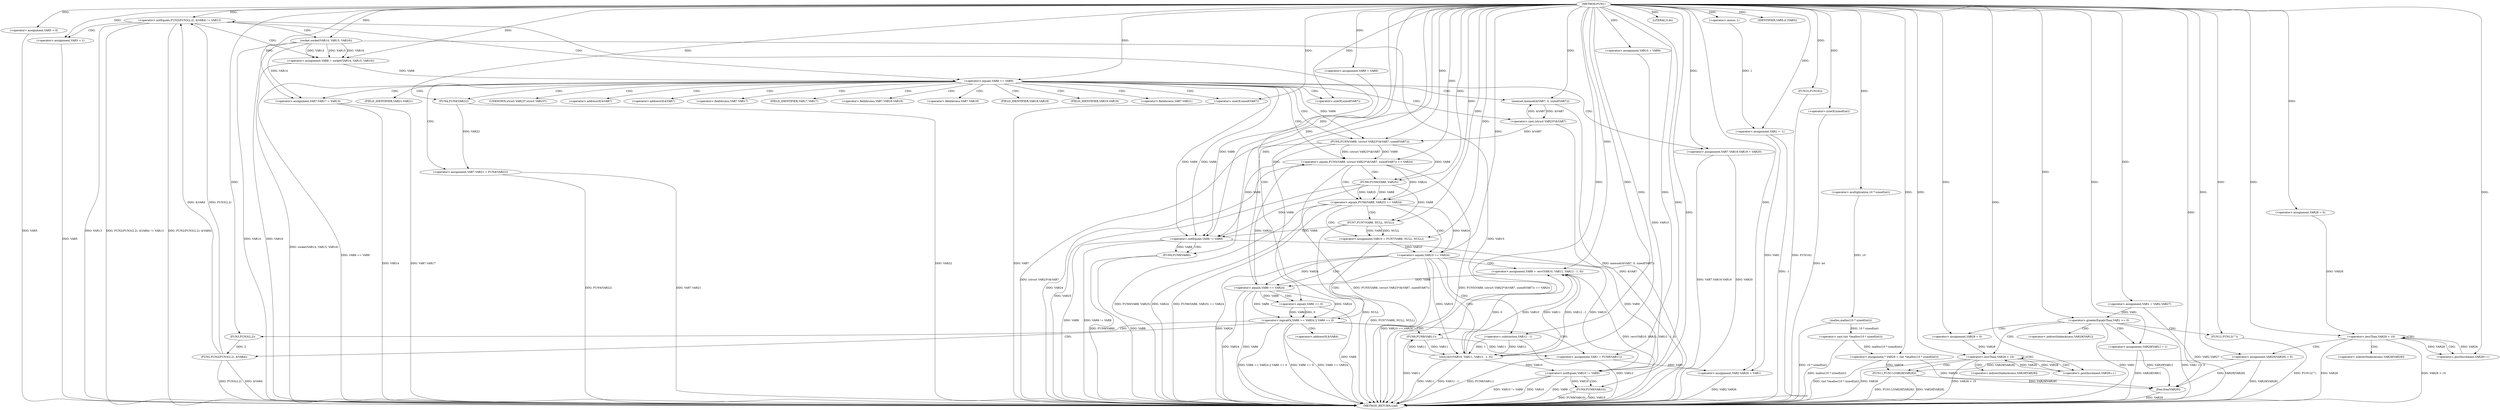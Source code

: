 digraph FUN1 {  
"1000100" [label = "(METHOD,FUN1)" ]
"1000321" [label = "(METHOD_RETURN,void)" ]
"1000104" [label = "(<operator>.assignment,VAR1 = -1)" ]
"1000106" [label = "(<operator>.minus,-1)" ]
"1000111" [label = "(<operator>.assignment,VAR5 = 0)" ]
"1000117" [label = "(<operator>.assignment,VAR8 = VAR9)" ]
"1000121" [label = "(<operator>.assignment,VAR10 = VAR9)" ]
"1000128" [label = "(<operator>.notEquals,FUN2(FUN3(2,2), &VAR4) != VAR13)" ]
"1000129" [label = "(FUN2,FUN2(FUN3(2,2), &VAR4))" ]
"1000130" [label = "(FUN3,FUN3(2,2))" ]
"1000138" [label = "(<operator>.assignment,VAR5 = 1)" ]
"1000141" [label = "(<operator>.assignment,VAR8 = socket(VAR14, VAR15, VAR16))" ]
"1000143" [label = "(socket,socket(VAR14, VAR15, VAR16))" ]
"1000148" [label = "(<operator>.equals,VAR8 == VAR9)" ]
"1000153" [label = "(memset,memset(&VAR7, 0, sizeof(VAR7)))" ]
"1000157" [label = "(<operator>.sizeOf,sizeof(VAR7))" ]
"1000159" [label = "(<operator>.assignment,VAR7.VAR17 = VAR14)" ]
"1000164" [label = "(<operator>.assignment,VAR7.VAR18.VAR19 = VAR20)" ]
"1000171" [label = "(<operator>.assignment,VAR7.VAR21 = FUN4(VAR22))" ]
"1000175" [label = "(FUN4,FUN4(VAR22))" ]
"1000178" [label = "(<operator>.equals,FUN5(VAR8, (struct VAR23*)&VAR7, sizeof(VAR7)) == VAR24)" ]
"1000179" [label = "(FUN5,FUN5(VAR8, (struct VAR23*)&VAR7, sizeof(VAR7)))" ]
"1000181" [label = "(<operator>.cast,(struct VAR23*)&VAR7)" ]
"1000185" [label = "(<operator>.sizeOf,sizeof(VAR7))" ]
"1000191" [label = "(<operator>.equals,FUN6(VAR8, VAR25) == VAR24)" ]
"1000192" [label = "(FUN6,FUN6(VAR8, VAR25))" ]
"1000198" [label = "(<operator>.assignment,VAR10 = FUN7(VAR8, NULL, NULL))" ]
"1000200" [label = "(FUN7,FUN7(VAR8, NULL, NULL))" ]
"1000205" [label = "(<operator>.equals,VAR10 == VAR24)" ]
"1000210" [label = "(<operator>.assignment,VAR6 = recv(VAR10, VAR11, VAR12 - 1, 0))" ]
"1000212" [label = "(recv,recv(VAR10, VAR11, VAR12 - 1, 0))" ]
"1000215" [label = "(<operator>.subtraction,VAR12 - 1)" ]
"1000220" [label = "(<operator>.logicalOr,VAR6 == VAR24 || VAR6 == 0)" ]
"1000221" [label = "(<operator>.equals,VAR6 == VAR24)" ]
"1000224" [label = "(<operator>.equals,VAR6 == 0)" ]
"1000229" [label = "(<operator>.assignment,VAR1 = FUN8(VAR11))" ]
"1000231" [label = "(FUN8,FUN8(VAR11))" ]
"1000233" [label = "(LITERAL,0,do)" ]
"1000235" [label = "(<operator>.notEquals,VAR8 != VAR9)" ]
"1000239" [label = "(FUN9,FUN9(VAR8))" ]
"1000242" [label = "(<operator>.notEquals,VAR10 != VAR9)" ]
"1000246" [label = "(FUN9,FUN9(VAR10))" ]
"1000249" [label = "(IDENTIFIER,VAR5,if (VAR5))" ]
"1000251" [label = "(FUN10,FUN10())" ]
"1000252" [label = "(<operator>.assignment,VAR2.VAR26 = VAR1)" ]
"1000259" [label = "(<operator>.assignment,VAR1 = VAR2.VAR27)" ]
"1000267" [label = "(<operator>.assignment,* VAR29 = (int *)malloc(10 * sizeof(int)))" ]
"1000269" [label = "(<operator>.cast,(int *)malloc(10 * sizeof(int)))" ]
"1000271" [label = "(malloc,malloc(10 * sizeof(int)))" ]
"1000272" [label = "(<operator>.multiplication,10 * sizeof(int))" ]
"1000274" [label = "(<operator>.sizeOf,sizeof(int))" ]
"1000277" [label = "(<operator>.assignment,VAR28 = 0)" ]
"1000280" [label = "(<operator>.lessThan,VAR28 < 10)" ]
"1000283" [label = "(<operator>.postIncrement,VAR28++)" ]
"1000286" [label = "(<operator>.assignment,VAR29[VAR28] = 0)" ]
"1000292" [label = "(<operator>.greaterEqualsThan,VAR1 >= 0)" ]
"1000296" [label = "(<operator>.assignment,VAR29[VAR1] = 1)" ]
"1000302" [label = "(<operator>.assignment,VAR28 = 0)" ]
"1000305" [label = "(<operator>.lessThan,VAR28 < 10)" ]
"1000308" [label = "(<operator>.postIncrement,VAR28++)" ]
"1000311" [label = "(FUN11,FUN11(VAR29[VAR28]))" ]
"1000317" [label = "(FUN12,FUN12(\"\"))" ]
"1000319" [label = "(free,free(VAR29))" ]
"1000133" [label = "(<operator>.addressOf,&VAR4)" ]
"1000154" [label = "(<operator>.addressOf,&VAR7)" ]
"1000160" [label = "(<operator>.fieldAccess,VAR7.VAR17)" ]
"1000162" [label = "(FIELD_IDENTIFIER,VAR17,VAR17)" ]
"1000165" [label = "(<operator>.fieldAccess,VAR7.VAR18.VAR19)" ]
"1000166" [label = "(<operator>.fieldAccess,VAR7.VAR18)" ]
"1000168" [label = "(FIELD_IDENTIFIER,VAR18,VAR18)" ]
"1000169" [label = "(FIELD_IDENTIFIER,VAR19,VAR19)" ]
"1000172" [label = "(<operator>.fieldAccess,VAR7.VAR21)" ]
"1000174" [label = "(FIELD_IDENTIFIER,VAR21,VAR21)" ]
"1000182" [label = "(UNKNOWN,struct VAR23*,struct VAR23*)" ]
"1000183" [label = "(<operator>.addressOf,&VAR7)" ]
"1000287" [label = "(<operator>.indirectIndexAccess,VAR29[VAR28])" ]
"1000297" [label = "(<operator>.indirectIndexAccess,VAR29[VAR1])" ]
"1000312" [label = "(<operator>.indirectIndexAccess,VAR29[VAR28])" ]
  "1000179" -> "1000321"  [ label = "DDG: (struct VAR23*)&VAR7"] 
  "1000231" -> "1000321"  [ label = "DDG: VAR11"] 
  "1000178" -> "1000321"  [ label = "DDG: FUN5(VAR8, (struct VAR23*)&VAR7, sizeof(VAR7)) == VAR24"] 
  "1000129" -> "1000321"  [ label = "DDG: FUN3(2,2)"] 
  "1000185" -> "1000321"  [ label = "DDG: VAR7"] 
  "1000171" -> "1000321"  [ label = "DDG: VAR7.VAR21"] 
  "1000178" -> "1000321"  [ label = "DDG: VAR24"] 
  "1000311" -> "1000321"  [ label = "DDG: VAR29[VAR28]"] 
  "1000224" -> "1000321"  [ label = "DDG: VAR6"] 
  "1000220" -> "1000321"  [ label = "DDG: VAR6 == VAR24"] 
  "1000251" -> "1000321"  [ label = "DDG: FUN10()"] 
  "1000192" -> "1000321"  [ label = "DDG: VAR25"] 
  "1000292" -> "1000321"  [ label = "DDG: VAR1 >= 0"] 
  "1000221" -> "1000321"  [ label = "DDG: VAR24"] 
  "1000235" -> "1000321"  [ label = "DDG: VAR8"] 
  "1000239" -> "1000321"  [ label = "DDG: FUN9(VAR8)"] 
  "1000274" -> "1000321"  [ label = "DDG: int"] 
  "1000252" -> "1000321"  [ label = "DDG: VAR2.VAR26"] 
  "1000235" -> "1000321"  [ label = "DDG: VAR8 != VAR9"] 
  "1000280" -> "1000321"  [ label = "DDG: VAR28 < 10"] 
  "1000292" -> "1000321"  [ label = "DDG: VAR1"] 
  "1000198" -> "1000321"  [ label = "DDG: FUN7(VAR8, NULL, NULL)"] 
  "1000215" -> "1000321"  [ label = "DDG: VAR12"] 
  "1000286" -> "1000321"  [ label = "DDG: VAR29[VAR28]"] 
  "1000178" -> "1000321"  [ label = "DDG: FUN5(VAR8, (struct VAR23*)&VAR7, sizeof(VAR7))"] 
  "1000239" -> "1000321"  [ label = "DDG: VAR8"] 
  "1000311" -> "1000321"  [ label = "DDG: FUN11(VAR29[VAR28])"] 
  "1000159" -> "1000321"  [ label = "DDG: VAR7.VAR17"] 
  "1000212" -> "1000321"  [ label = "DDG: VAR11"] 
  "1000305" -> "1000321"  [ label = "DDG: VAR28 < 10"] 
  "1000138" -> "1000321"  [ label = "DDG: VAR5"] 
  "1000267" -> "1000321"  [ label = "DDG: (int *)malloc(10 * sizeof(int))"] 
  "1000191" -> "1000321"  [ label = "DDG: VAR24"] 
  "1000128" -> "1000321"  [ label = "DDG: FUN2(FUN3(2,2), &VAR4)"] 
  "1000143" -> "1000321"  [ label = "DDG: VAR14"] 
  "1000191" -> "1000321"  [ label = "DDG: FUN6(VAR8, VAR25) == VAR24"] 
  "1000200" -> "1000321"  [ label = "DDG: NULL"] 
  "1000221" -> "1000321"  [ label = "DDG: VAR6"] 
  "1000305" -> "1000321"  [ label = "DDG: VAR28"] 
  "1000148" -> "1000321"  [ label = "DDG: VAR8 == VAR9"] 
  "1000175" -> "1000321"  [ label = "DDG: VAR22"] 
  "1000205" -> "1000321"  [ label = "DDG: VAR24"] 
  "1000153" -> "1000321"  [ label = "DDG: memset(&VAR7, 0, sizeof(VAR7))"] 
  "1000229" -> "1000321"  [ label = "DDG: FUN8(VAR11)"] 
  "1000129" -> "1000321"  [ label = "DDG: &VAR4"] 
  "1000111" -> "1000321"  [ label = "DDG: VAR5"] 
  "1000210" -> "1000321"  [ label = "DDG: recv(VAR10, VAR11, VAR12 - 1, 0)"] 
  "1000296" -> "1000321"  [ label = "DDG: VAR29[VAR1]"] 
  "1000128" -> "1000321"  [ label = "DDG: VAR13"] 
  "1000280" -> "1000321"  [ label = "DDG: VAR28"] 
  "1000141" -> "1000321"  [ label = "DDG: socket(VAR14, VAR15, VAR16)"] 
  "1000242" -> "1000321"  [ label = "DDG: VAR10 != VAR9"] 
  "1000143" -> "1000321"  [ label = "DDG: VAR15"] 
  "1000220" -> "1000321"  [ label = "DDG: VAR6 == VAR24 || VAR6 == 0"] 
  "1000212" -> "1000321"  [ label = "DDG: VAR12 - 1"] 
  "1000242" -> "1000321"  [ label = "DDG: VAR9"] 
  "1000164" -> "1000321"  [ label = "DDG: VAR20"] 
  "1000259" -> "1000321"  [ label = "DDG: VAR2.VAR27"] 
  "1000128" -> "1000321"  [ label = "DDG: FUN2(FUN3(2,2), &VAR4) != VAR13"] 
  "1000271" -> "1000321"  [ label = "DDG: 10 * sizeof(int)"] 
  "1000205" -> "1000321"  [ label = "DDG: VAR10 == VAR24"] 
  "1000319" -> "1000321"  [ label = "DDG: VAR29"] 
  "1000159" -> "1000321"  [ label = "DDG: VAR14"] 
  "1000246" -> "1000321"  [ label = "DDG: FUN9(VAR10)"] 
  "1000143" -> "1000321"  [ label = "DDG: VAR16"] 
  "1000269" -> "1000321"  [ label = "DDG: malloc(10 * sizeof(int))"] 
  "1000181" -> "1000321"  [ label = "DDG: &VAR7"] 
  "1000191" -> "1000321"  [ label = "DDG: FUN6(VAR8, VAR25)"] 
  "1000242" -> "1000321"  [ label = "DDG: VAR10"] 
  "1000104" -> "1000321"  [ label = "DDG: -1"] 
  "1000171" -> "1000321"  [ label = "DDG: FUN4(VAR22)"] 
  "1000246" -> "1000321"  [ label = "DDG: VAR10"] 
  "1000220" -> "1000321"  [ label = "DDG: VAR6 == 0"] 
  "1000317" -> "1000321"  [ label = "DDG: FUN12(\"\")"] 
  "1000164" -> "1000321"  [ label = "DDG: VAR7.VAR18.VAR19"] 
  "1000106" -> "1000104"  [ label = "DDG: 1"] 
  "1000100" -> "1000104"  [ label = "DDG: "] 
  "1000100" -> "1000106"  [ label = "DDG: "] 
  "1000100" -> "1000111"  [ label = "DDG: "] 
  "1000100" -> "1000117"  [ label = "DDG: "] 
  "1000100" -> "1000121"  [ label = "DDG: "] 
  "1000129" -> "1000128"  [ label = "DDG: FUN3(2,2)"] 
  "1000129" -> "1000128"  [ label = "DDG: &VAR4"] 
  "1000130" -> "1000129"  [ label = "DDG: 2"] 
  "1000100" -> "1000130"  [ label = "DDG: "] 
  "1000100" -> "1000128"  [ label = "DDG: "] 
  "1000100" -> "1000138"  [ label = "DDG: "] 
  "1000143" -> "1000141"  [ label = "DDG: VAR14"] 
  "1000143" -> "1000141"  [ label = "DDG: VAR15"] 
  "1000143" -> "1000141"  [ label = "DDG: VAR16"] 
  "1000100" -> "1000141"  [ label = "DDG: "] 
  "1000100" -> "1000143"  [ label = "DDG: "] 
  "1000141" -> "1000148"  [ label = "DDG: VAR8"] 
  "1000100" -> "1000148"  [ label = "DDG: "] 
  "1000181" -> "1000153"  [ label = "DDG: &VAR7"] 
  "1000100" -> "1000153"  [ label = "DDG: "] 
  "1000100" -> "1000157"  [ label = "DDG: "] 
  "1000143" -> "1000159"  [ label = "DDG: VAR14"] 
  "1000100" -> "1000159"  [ label = "DDG: "] 
  "1000100" -> "1000164"  [ label = "DDG: "] 
  "1000175" -> "1000171"  [ label = "DDG: VAR22"] 
  "1000100" -> "1000175"  [ label = "DDG: "] 
  "1000179" -> "1000178"  [ label = "DDG: VAR8"] 
  "1000179" -> "1000178"  [ label = "DDG: (struct VAR23*)&VAR7"] 
  "1000148" -> "1000179"  [ label = "DDG: VAR8"] 
  "1000100" -> "1000179"  [ label = "DDG: "] 
  "1000181" -> "1000179"  [ label = "DDG: &VAR7"] 
  "1000153" -> "1000181"  [ label = "DDG: &VAR7"] 
  "1000100" -> "1000185"  [ label = "DDG: "] 
  "1000221" -> "1000178"  [ label = "DDG: VAR24"] 
  "1000100" -> "1000178"  [ label = "DDG: "] 
  "1000192" -> "1000191"  [ label = "DDG: VAR8"] 
  "1000192" -> "1000191"  [ label = "DDG: VAR25"] 
  "1000179" -> "1000192"  [ label = "DDG: VAR8"] 
  "1000100" -> "1000192"  [ label = "DDG: "] 
  "1000178" -> "1000191"  [ label = "DDG: VAR24"] 
  "1000100" -> "1000191"  [ label = "DDG: "] 
  "1000200" -> "1000198"  [ label = "DDG: VAR8"] 
  "1000200" -> "1000198"  [ label = "DDG: NULL"] 
  "1000100" -> "1000198"  [ label = "DDG: "] 
  "1000192" -> "1000200"  [ label = "DDG: VAR8"] 
  "1000100" -> "1000200"  [ label = "DDG: "] 
  "1000198" -> "1000205"  [ label = "DDG: VAR10"] 
  "1000100" -> "1000205"  [ label = "DDG: "] 
  "1000191" -> "1000205"  [ label = "DDG: VAR24"] 
  "1000212" -> "1000210"  [ label = "DDG: VAR10"] 
  "1000212" -> "1000210"  [ label = "DDG: VAR11"] 
  "1000212" -> "1000210"  [ label = "DDG: VAR12 - 1"] 
  "1000212" -> "1000210"  [ label = "DDG: 0"] 
  "1000100" -> "1000210"  [ label = "DDG: "] 
  "1000205" -> "1000212"  [ label = "DDG: VAR10"] 
  "1000100" -> "1000212"  [ label = "DDG: "] 
  "1000231" -> "1000212"  [ label = "DDG: VAR11"] 
  "1000215" -> "1000212"  [ label = "DDG: VAR12"] 
  "1000215" -> "1000212"  [ label = "DDG: 1"] 
  "1000100" -> "1000215"  [ label = "DDG: "] 
  "1000221" -> "1000220"  [ label = "DDG: VAR6"] 
  "1000221" -> "1000220"  [ label = "DDG: VAR24"] 
  "1000210" -> "1000221"  [ label = "DDG: VAR6"] 
  "1000100" -> "1000221"  [ label = "DDG: "] 
  "1000205" -> "1000221"  [ label = "DDG: VAR24"] 
  "1000224" -> "1000220"  [ label = "DDG: VAR6"] 
  "1000224" -> "1000220"  [ label = "DDG: 0"] 
  "1000221" -> "1000224"  [ label = "DDG: VAR6"] 
  "1000100" -> "1000224"  [ label = "DDG: "] 
  "1000231" -> "1000229"  [ label = "DDG: VAR11"] 
  "1000100" -> "1000229"  [ label = "DDG: "] 
  "1000212" -> "1000231"  [ label = "DDG: VAR11"] 
  "1000100" -> "1000231"  [ label = "DDG: "] 
  "1000100" -> "1000233"  [ label = "DDG: "] 
  "1000200" -> "1000235"  [ label = "DDG: VAR8"] 
  "1000179" -> "1000235"  [ label = "DDG: VAR8"] 
  "1000148" -> "1000235"  [ label = "DDG: VAR8"] 
  "1000117" -> "1000235"  [ label = "DDG: VAR8"] 
  "1000192" -> "1000235"  [ label = "DDG: VAR8"] 
  "1000100" -> "1000235"  [ label = "DDG: "] 
  "1000148" -> "1000235"  [ label = "DDG: VAR9"] 
  "1000235" -> "1000239"  [ label = "DDG: VAR8"] 
  "1000100" -> "1000239"  [ label = "DDG: "] 
  "1000205" -> "1000242"  [ label = "DDG: VAR10"] 
  "1000212" -> "1000242"  [ label = "DDG: VAR10"] 
  "1000121" -> "1000242"  [ label = "DDG: VAR10"] 
  "1000100" -> "1000242"  [ label = "DDG: "] 
  "1000235" -> "1000242"  [ label = "DDG: VAR9"] 
  "1000242" -> "1000246"  [ label = "DDG: VAR10"] 
  "1000100" -> "1000246"  [ label = "DDG: "] 
  "1000100" -> "1000249"  [ label = "DDG: "] 
  "1000100" -> "1000251"  [ label = "DDG: "] 
  "1000104" -> "1000252"  [ label = "DDG: VAR1"] 
  "1000229" -> "1000252"  [ label = "DDG: VAR1"] 
  "1000100" -> "1000252"  [ label = "DDG: "] 
  "1000100" -> "1000259"  [ label = "DDG: "] 
  "1000269" -> "1000267"  [ label = "DDG: malloc(10 * sizeof(int))"] 
  "1000100" -> "1000267"  [ label = "DDG: "] 
  "1000271" -> "1000269"  [ label = "DDG: 10 * sizeof(int)"] 
  "1000272" -> "1000271"  [ label = "DDG: 10"] 
  "1000100" -> "1000272"  [ label = "DDG: "] 
  "1000100" -> "1000274"  [ label = "DDG: "] 
  "1000100" -> "1000277"  [ label = "DDG: "] 
  "1000283" -> "1000280"  [ label = "DDG: VAR28"] 
  "1000277" -> "1000280"  [ label = "DDG: VAR28"] 
  "1000100" -> "1000280"  [ label = "DDG: "] 
  "1000280" -> "1000283"  [ label = "DDG: VAR28"] 
  "1000100" -> "1000283"  [ label = "DDG: "] 
  "1000100" -> "1000286"  [ label = "DDG: "] 
  "1000259" -> "1000292"  [ label = "DDG: VAR1"] 
  "1000100" -> "1000292"  [ label = "DDG: "] 
  "1000100" -> "1000296"  [ label = "DDG: "] 
  "1000100" -> "1000302"  [ label = "DDG: "] 
  "1000308" -> "1000305"  [ label = "DDG: VAR28"] 
  "1000302" -> "1000305"  [ label = "DDG: VAR28"] 
  "1000100" -> "1000305"  [ label = "DDG: "] 
  "1000305" -> "1000308"  [ label = "DDG: VAR28"] 
  "1000100" -> "1000308"  [ label = "DDG: "] 
  "1000286" -> "1000311"  [ label = "DDG: VAR29[VAR28]"] 
  "1000267" -> "1000311"  [ label = "DDG: VAR29"] 
  "1000100" -> "1000317"  [ label = "DDG: "] 
  "1000311" -> "1000319"  [ label = "DDG: VAR29[VAR28]"] 
  "1000286" -> "1000319"  [ label = "DDG: VAR29[VAR28]"] 
  "1000267" -> "1000319"  [ label = "DDG: VAR29"] 
  "1000296" -> "1000319"  [ label = "DDG: VAR29[VAR1]"] 
  "1000100" -> "1000319"  [ label = "DDG: "] 
  "1000128" -> "1000141"  [ label = "CDG: "] 
  "1000128" -> "1000148"  [ label = "CDG: "] 
  "1000128" -> "1000138"  [ label = "CDG: "] 
  "1000128" -> "1000143"  [ label = "CDG: "] 
  "1000148" -> "1000164"  [ label = "CDG: "] 
  "1000148" -> "1000174"  [ label = "CDG: "] 
  "1000148" -> "1000182"  [ label = "CDG: "] 
  "1000148" -> "1000166"  [ label = "CDG: "] 
  "1000148" -> "1000183"  [ label = "CDG: "] 
  "1000148" -> "1000165"  [ label = "CDG: "] 
  "1000148" -> "1000157"  [ label = "CDG: "] 
  "1000148" -> "1000175"  [ label = "CDG: "] 
  "1000148" -> "1000154"  [ label = "CDG: "] 
  "1000148" -> "1000160"  [ label = "CDG: "] 
  "1000148" -> "1000179"  [ label = "CDG: "] 
  "1000148" -> "1000185"  [ label = "CDG: "] 
  "1000148" -> "1000153"  [ label = "CDG: "] 
  "1000148" -> "1000172"  [ label = "CDG: "] 
  "1000148" -> "1000169"  [ label = "CDG: "] 
  "1000148" -> "1000168"  [ label = "CDG: "] 
  "1000148" -> "1000178"  [ label = "CDG: "] 
  "1000148" -> "1000159"  [ label = "CDG: "] 
  "1000148" -> "1000171"  [ label = "CDG: "] 
  "1000148" -> "1000162"  [ label = "CDG: "] 
  "1000148" -> "1000181"  [ label = "CDG: "] 
  "1000178" -> "1000191"  [ label = "CDG: "] 
  "1000178" -> "1000192"  [ label = "CDG: "] 
  "1000191" -> "1000200"  [ label = "CDG: "] 
  "1000191" -> "1000198"  [ label = "CDG: "] 
  "1000191" -> "1000205"  [ label = "CDG: "] 
  "1000205" -> "1000221"  [ label = "CDG: "] 
  "1000205" -> "1000210"  [ label = "CDG: "] 
  "1000205" -> "1000220"  [ label = "CDG: "] 
  "1000205" -> "1000212"  [ label = "CDG: "] 
  "1000205" -> "1000215"  [ label = "CDG: "] 
  "1000220" -> "1000229"  [ label = "CDG: "] 
  "1000220" -> "1000231"  [ label = "CDG: "] 
  "1000220" -> "1000128"  [ label = "CDG: "] 
  "1000220" -> "1000133"  [ label = "CDG: "] 
  "1000220" -> "1000130"  [ label = "CDG: "] 
  "1000220" -> "1000129"  [ label = "CDG: "] 
  "1000221" -> "1000224"  [ label = "CDG: "] 
  "1000235" -> "1000239"  [ label = "CDG: "] 
  "1000242" -> "1000246"  [ label = "CDG: "] 
  "1000280" -> "1000286"  [ label = "CDG: "] 
  "1000280" -> "1000283"  [ label = "CDG: "] 
  "1000280" -> "1000280"  [ label = "CDG: "] 
  "1000280" -> "1000287"  [ label = "CDG: "] 
  "1000292" -> "1000305"  [ label = "CDG: "] 
  "1000292" -> "1000302"  [ label = "CDG: "] 
  "1000292" -> "1000297"  [ label = "CDG: "] 
  "1000292" -> "1000296"  [ label = "CDG: "] 
  "1000292" -> "1000317"  [ label = "CDG: "] 
  "1000305" -> "1000305"  [ label = "CDG: "] 
  "1000305" -> "1000312"  [ label = "CDG: "] 
  "1000305" -> "1000308"  [ label = "CDG: "] 
  "1000305" -> "1000311"  [ label = "CDG: "] 
}
